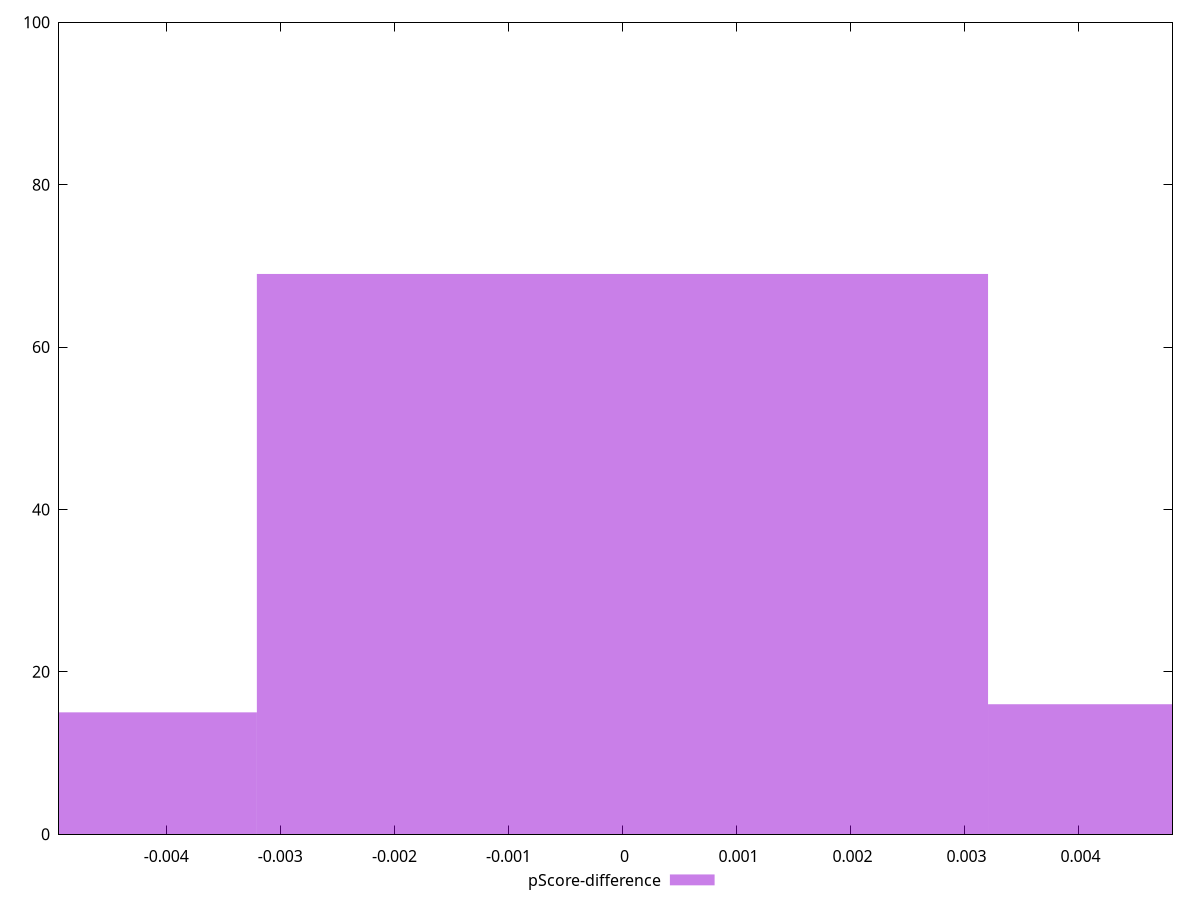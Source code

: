 reset

$pScoreDifference <<EOF
0 69
0.006412109721844172 16
-0.006412109721844172 15
EOF

set key outside below
set boxwidth 0.006412109721844172
set xrange [-0.004941176470588227:0.0048235294117647265]
set yrange [0:100]
set trange [0:100]
set style fill transparent solid 0.5 noborder
set terminal svg size 640, 490 enhanced background rgb 'white'
set output "reports/report_00028_2021-02-24T12-49-42.674Z/uses-rel-preload/samples/agenda/pScore-difference/histogram.svg"

plot $pScoreDifference title "pScore-difference" with boxes

reset
